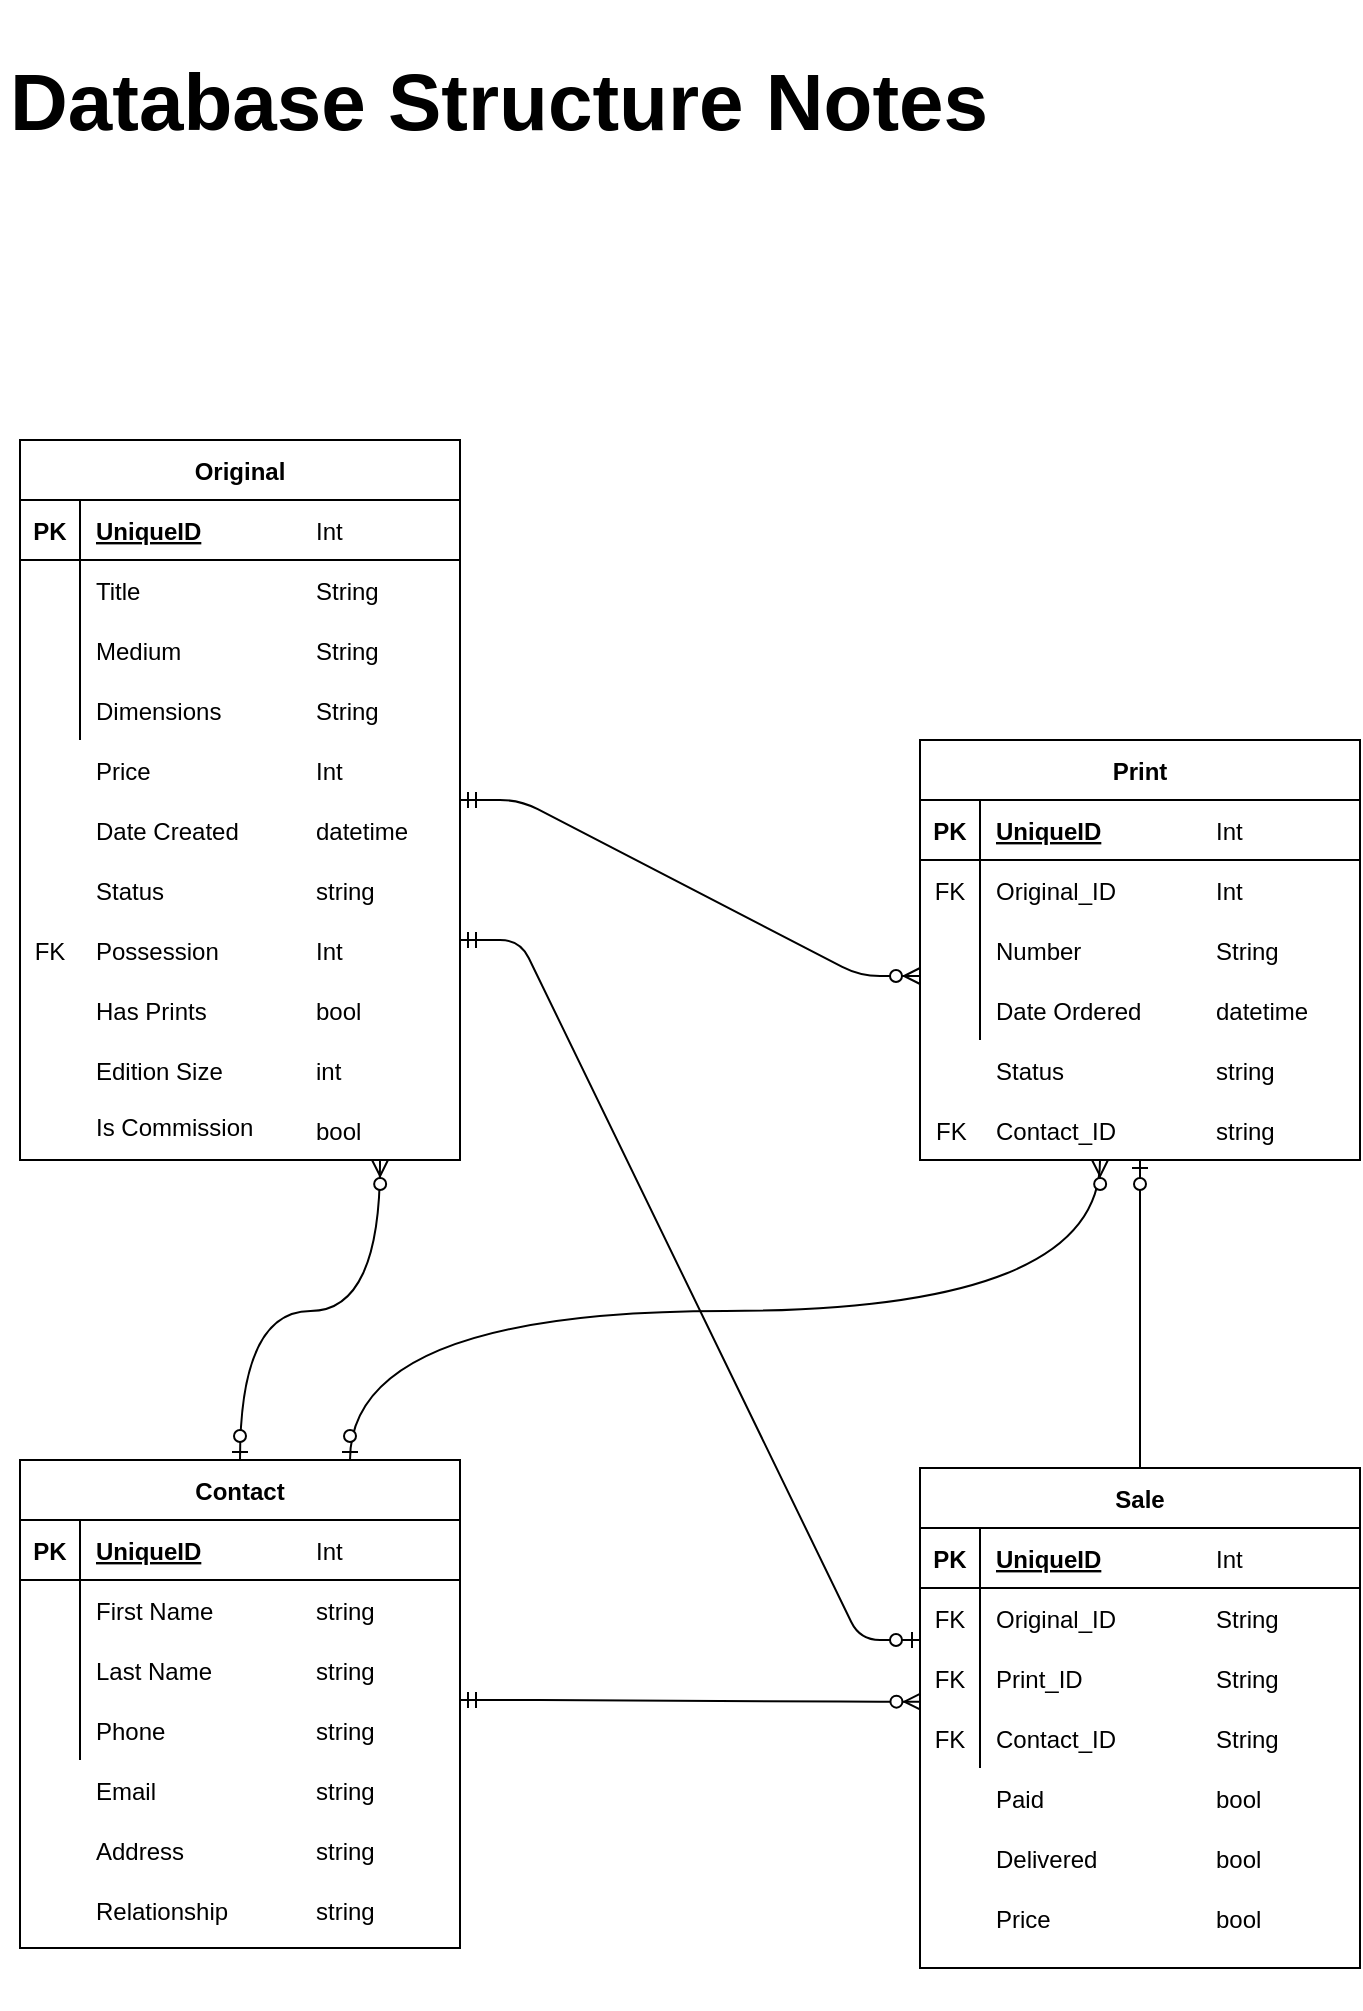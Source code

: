 <mxfile version="13.7.9" type="github">
  <diagram id="UJd_bTsEMRmkmFOwq1OL" name="Page-1">
    <mxGraphModel dx="2710" dy="1548" grid="1" gridSize="10" guides="1" tooltips="1" connect="1" arrows="1" fold="1" page="1" pageScale="1" pageWidth="850" pageHeight="1100" math="0" shadow="0">
      <root>
        <mxCell id="0" />
        <mxCell id="1" parent="0" />
        <mxCell id="14xGYmycXX8T6q_JKq77-135" value="" style="shape=partialRectangle;connectable=0;fillColor=none;top=0;left=0;bottom=0;right=0;editable=1;overflow=hidden;" vertex="1" parent="1">
          <mxGeometry x="653" y="921" width="30" height="30" as="geometry" />
        </mxCell>
        <mxCell id="14xGYmycXX8T6q_JKq77-248" value="" style="group" vertex="1" connectable="0" parent="1">
          <mxGeometry x="50" y="740" width="220" height="244" as="geometry" />
        </mxCell>
        <mxCell id="14xGYmycXX8T6q_JKq77-113" value="Contact" style="shape=table;startSize=30;container=1;collapsible=1;childLayout=tableLayout;fixedRows=1;rowLines=0;fontStyle=1;align=center;resizeLast=1;" vertex="1" parent="14xGYmycXX8T6q_JKq77-248">
          <mxGeometry width="220" height="244" as="geometry" />
        </mxCell>
        <mxCell id="14xGYmycXX8T6q_JKq77-114" value="" style="shape=partialRectangle;collapsible=0;dropTarget=0;pointerEvents=0;fillColor=none;top=0;left=0;bottom=1;right=0;points=[[0,0.5],[1,0.5]];portConstraint=eastwest;" vertex="1" parent="14xGYmycXX8T6q_JKq77-113">
          <mxGeometry y="30" width="220" height="30" as="geometry" />
        </mxCell>
        <mxCell id="14xGYmycXX8T6q_JKq77-115" value="PK" style="shape=partialRectangle;connectable=0;fillColor=none;top=0;left=0;bottom=0;right=0;fontStyle=1;overflow=hidden;" vertex="1" parent="14xGYmycXX8T6q_JKq77-114">
          <mxGeometry width="30" height="30" as="geometry" />
        </mxCell>
        <mxCell id="14xGYmycXX8T6q_JKq77-116" value="UniqueID" style="shape=partialRectangle;connectable=0;fillColor=none;top=0;left=0;bottom=0;right=0;align=left;spacingLeft=6;fontStyle=5;overflow=hidden;" vertex="1" parent="14xGYmycXX8T6q_JKq77-114">
          <mxGeometry x="30" width="190" height="30" as="geometry" />
        </mxCell>
        <mxCell id="14xGYmycXX8T6q_JKq77-117" value="" style="shape=partialRectangle;collapsible=0;dropTarget=0;pointerEvents=0;fillColor=none;top=0;left=0;bottom=0;right=0;points=[[0,0.5],[1,0.5]];portConstraint=eastwest;" vertex="1" parent="14xGYmycXX8T6q_JKq77-113">
          <mxGeometry y="60" width="220" height="30" as="geometry" />
        </mxCell>
        <mxCell id="14xGYmycXX8T6q_JKq77-118" value="" style="shape=partialRectangle;connectable=0;fillColor=none;top=0;left=0;bottom=0;right=0;editable=1;overflow=hidden;" vertex="1" parent="14xGYmycXX8T6q_JKq77-117">
          <mxGeometry width="30" height="30" as="geometry" />
        </mxCell>
        <mxCell id="14xGYmycXX8T6q_JKq77-119" value="" style="group" vertex="1" connectable="0" parent="14xGYmycXX8T6q_JKq77-117">
          <mxGeometry x="30" width="190" height="30" as="geometry" />
        </mxCell>
        <mxCell id="14xGYmycXX8T6q_JKq77-120" value="string" style="shape=partialRectangle;connectable=0;fillColor=none;top=0;left=0;bottom=0;right=0;align=left;spacingLeft=6;overflow=hidden;" vertex="1" parent="14xGYmycXX8T6q_JKq77-119">
          <mxGeometry x="110" width="80" height="30" as="geometry" />
        </mxCell>
        <mxCell id="14xGYmycXX8T6q_JKq77-121" value="First Name" style="shape=partialRectangle;connectable=0;fillColor=none;top=0;left=0;bottom=0;right=0;align=left;spacingLeft=6;overflow=hidden;" vertex="1" parent="14xGYmycXX8T6q_JKq77-119">
          <mxGeometry width="90" height="30" as="geometry" />
        </mxCell>
        <mxCell id="14xGYmycXX8T6q_JKq77-122" value="" style="shape=partialRectangle;collapsible=0;dropTarget=0;pointerEvents=0;fillColor=none;top=0;left=0;bottom=0;right=0;points=[[0,0.5],[1,0.5]];portConstraint=eastwest;" vertex="1" parent="14xGYmycXX8T6q_JKq77-113">
          <mxGeometry y="90" width="220" height="30" as="geometry" />
        </mxCell>
        <mxCell id="14xGYmycXX8T6q_JKq77-123" value="" style="shape=partialRectangle;connectable=0;fillColor=none;top=0;left=0;bottom=0;right=0;editable=1;overflow=hidden;" vertex="1" parent="14xGYmycXX8T6q_JKq77-122">
          <mxGeometry width="30" height="30" as="geometry" />
        </mxCell>
        <mxCell id="14xGYmycXX8T6q_JKq77-124" value="Last Name" style="shape=partialRectangle;connectable=0;fillColor=none;top=0;left=0;bottom=0;right=0;align=left;spacingLeft=6;overflow=hidden;" vertex="1" parent="14xGYmycXX8T6q_JKq77-122">
          <mxGeometry x="30" width="190" height="30" as="geometry" />
        </mxCell>
        <mxCell id="14xGYmycXX8T6q_JKq77-125" value="" style="shape=partialRectangle;collapsible=0;dropTarget=0;pointerEvents=0;fillColor=none;top=0;left=0;bottom=0;right=0;points=[[0,0.5],[1,0.5]];portConstraint=eastwest;" vertex="1" parent="14xGYmycXX8T6q_JKq77-113">
          <mxGeometry y="120" width="220" height="30" as="geometry" />
        </mxCell>
        <mxCell id="14xGYmycXX8T6q_JKq77-126" value="" style="shape=partialRectangle;connectable=0;fillColor=none;top=0;left=0;bottom=0;right=0;editable=1;overflow=hidden;" vertex="1" parent="14xGYmycXX8T6q_JKq77-125">
          <mxGeometry width="30" height="30" as="geometry" />
        </mxCell>
        <mxCell id="14xGYmycXX8T6q_JKq77-127" value="Phone" style="shape=partialRectangle;connectable=0;fillColor=none;top=0;left=0;bottom=0;right=0;align=left;spacingLeft=6;overflow=hidden;" vertex="1" parent="14xGYmycXX8T6q_JKq77-125">
          <mxGeometry x="30" width="190" height="30" as="geometry" />
        </mxCell>
        <mxCell id="14xGYmycXX8T6q_JKq77-128" value="Email" style="shape=partialRectangle;connectable=0;fillColor=none;top=0;left=0;bottom=0;right=0;align=left;spacingLeft=6;overflow=hidden;" vertex="1" parent="14xGYmycXX8T6q_JKq77-248">
          <mxGeometry x="30" y="150" width="150" height="30" as="geometry" />
        </mxCell>
        <mxCell id="14xGYmycXX8T6q_JKq77-129" value="Address" style="shape=partialRectangle;connectable=0;fillColor=none;top=0;left=0;bottom=0;right=0;align=left;spacingLeft=6;overflow=hidden;" vertex="1" parent="14xGYmycXX8T6q_JKq77-248">
          <mxGeometry x="30" y="180" width="150" height="30" as="geometry" />
        </mxCell>
        <mxCell id="14xGYmycXX8T6q_JKq77-130" value="Relationship" style="shape=partialRectangle;connectable=0;fillColor=none;top=0;left=0;bottom=0;right=0;align=left;spacingLeft=6;overflow=hidden;" vertex="1" parent="14xGYmycXX8T6q_JKq77-248">
          <mxGeometry x="30" y="210" width="150" height="30" as="geometry" />
        </mxCell>
        <mxCell id="14xGYmycXX8T6q_JKq77-137" value="Int" style="shape=partialRectangle;connectable=0;fillColor=none;top=0;left=0;bottom=0;right=0;align=left;spacingLeft=6;overflow=hidden;" vertex="1" parent="14xGYmycXX8T6q_JKq77-248">
          <mxGeometry x="140" y="30" width="80" height="30" as="geometry" />
        </mxCell>
        <mxCell id="14xGYmycXX8T6q_JKq77-138" value="string" style="shape=partialRectangle;connectable=0;fillColor=none;top=0;left=0;bottom=0;right=0;align=left;spacingLeft=6;overflow=hidden;" vertex="1" parent="14xGYmycXX8T6q_JKq77-248">
          <mxGeometry x="140" y="90" width="80" height="30" as="geometry" />
        </mxCell>
        <mxCell id="14xGYmycXX8T6q_JKq77-139" value="string" style="shape=partialRectangle;connectable=0;fillColor=none;top=0;left=0;bottom=0;right=0;align=left;spacingLeft=6;overflow=hidden;" vertex="1" parent="14xGYmycXX8T6q_JKq77-248">
          <mxGeometry x="140" y="120" width="80" height="30" as="geometry" />
        </mxCell>
        <mxCell id="14xGYmycXX8T6q_JKq77-140" value="string" style="shape=partialRectangle;connectable=0;fillColor=none;top=0;left=0;bottom=0;right=0;align=left;spacingLeft=6;overflow=hidden;" vertex="1" parent="14xGYmycXX8T6q_JKq77-248">
          <mxGeometry x="140" y="150" width="80" height="30" as="geometry" />
        </mxCell>
        <mxCell id="14xGYmycXX8T6q_JKq77-141" value="string" style="shape=partialRectangle;connectable=0;fillColor=none;top=0;left=0;bottom=0;right=0;align=left;spacingLeft=6;overflow=hidden;" vertex="1" parent="14xGYmycXX8T6q_JKq77-248">
          <mxGeometry x="140" y="180" width="80" height="30" as="geometry" />
        </mxCell>
        <mxCell id="14xGYmycXX8T6q_JKq77-142" value="string" style="shape=partialRectangle;connectable=0;fillColor=none;top=0;left=0;bottom=0;right=0;align=left;spacingLeft=6;overflow=hidden;" vertex="1" parent="14xGYmycXX8T6q_JKq77-248">
          <mxGeometry x="140" y="210" width="80" height="30" as="geometry" />
        </mxCell>
        <mxCell id="14xGYmycXX8T6q_JKq77-250" value="" style="group" vertex="1" connectable="0" parent="1">
          <mxGeometry x="500" y="744" width="220" height="270" as="geometry" />
        </mxCell>
        <mxCell id="14xGYmycXX8T6q_JKq77-189" value="Sale" style="shape=table;startSize=30;container=1;collapsible=1;childLayout=tableLayout;fixedRows=1;rowLines=0;fontStyle=1;align=center;resizeLast=1;" vertex="1" parent="14xGYmycXX8T6q_JKq77-250">
          <mxGeometry width="220" height="250" as="geometry" />
        </mxCell>
        <mxCell id="14xGYmycXX8T6q_JKq77-190" value="" style="shape=partialRectangle;collapsible=0;dropTarget=0;pointerEvents=0;fillColor=none;top=0;left=0;bottom=1;right=0;points=[[0,0.5],[1,0.5]];portConstraint=eastwest;" vertex="1" parent="14xGYmycXX8T6q_JKq77-189">
          <mxGeometry y="30" width="220" height="30" as="geometry" />
        </mxCell>
        <mxCell id="14xGYmycXX8T6q_JKq77-191" value="PK" style="shape=partialRectangle;connectable=0;fillColor=none;top=0;left=0;bottom=0;right=0;fontStyle=1;overflow=hidden;" vertex="1" parent="14xGYmycXX8T6q_JKq77-190">
          <mxGeometry width="30" height="30" as="geometry" />
        </mxCell>
        <mxCell id="14xGYmycXX8T6q_JKq77-192" value="UniqueID" style="shape=partialRectangle;connectable=0;fillColor=none;top=0;left=0;bottom=0;right=0;align=left;spacingLeft=6;fontStyle=5;overflow=hidden;" vertex="1" parent="14xGYmycXX8T6q_JKq77-190">
          <mxGeometry x="30" width="190" height="30" as="geometry" />
        </mxCell>
        <mxCell id="14xGYmycXX8T6q_JKq77-193" value="" style="shape=partialRectangle;collapsible=0;dropTarget=0;pointerEvents=0;fillColor=none;top=0;left=0;bottom=0;right=0;points=[[0,0.5],[1,0.5]];portConstraint=eastwest;" vertex="1" parent="14xGYmycXX8T6q_JKq77-189">
          <mxGeometry y="60" width="220" height="30" as="geometry" />
        </mxCell>
        <mxCell id="14xGYmycXX8T6q_JKq77-194" value="FK" style="shape=partialRectangle;connectable=0;fillColor=none;top=0;left=0;bottom=0;right=0;editable=1;overflow=hidden;" vertex="1" parent="14xGYmycXX8T6q_JKq77-193">
          <mxGeometry width="30" height="30" as="geometry" />
        </mxCell>
        <mxCell id="14xGYmycXX8T6q_JKq77-195" value="" style="group" vertex="1" connectable="0" parent="14xGYmycXX8T6q_JKq77-193">
          <mxGeometry x="30" width="190" height="30" as="geometry" />
        </mxCell>
        <mxCell id="14xGYmycXX8T6q_JKq77-196" value="String" style="shape=partialRectangle;connectable=0;fillColor=none;top=0;left=0;bottom=0;right=0;align=left;spacingLeft=6;overflow=hidden;" vertex="1" parent="14xGYmycXX8T6q_JKq77-195">
          <mxGeometry x="110" width="80" height="30" as="geometry" />
        </mxCell>
        <mxCell id="14xGYmycXX8T6q_JKq77-197" value="Original_ID" style="shape=partialRectangle;connectable=0;fillColor=none;top=0;left=0;bottom=0;right=0;align=left;spacingLeft=6;overflow=hidden;" vertex="1" parent="14xGYmycXX8T6q_JKq77-195">
          <mxGeometry width="90" height="30" as="geometry" />
        </mxCell>
        <mxCell id="14xGYmycXX8T6q_JKq77-198" value="" style="shape=partialRectangle;collapsible=0;dropTarget=0;pointerEvents=0;fillColor=none;top=0;left=0;bottom=0;right=0;points=[[0,0.5],[1,0.5]];portConstraint=eastwest;" vertex="1" parent="14xGYmycXX8T6q_JKq77-189">
          <mxGeometry y="90" width="220" height="30" as="geometry" />
        </mxCell>
        <mxCell id="14xGYmycXX8T6q_JKq77-199" value="FK" style="shape=partialRectangle;connectable=0;fillColor=none;top=0;left=0;bottom=0;right=0;editable=1;overflow=hidden;" vertex="1" parent="14xGYmycXX8T6q_JKq77-198">
          <mxGeometry width="30" height="30" as="geometry" />
        </mxCell>
        <mxCell id="14xGYmycXX8T6q_JKq77-200" value="Print_ID" style="shape=partialRectangle;connectable=0;fillColor=none;top=0;left=0;bottom=0;right=0;align=left;spacingLeft=6;overflow=hidden;" vertex="1" parent="14xGYmycXX8T6q_JKq77-198">
          <mxGeometry x="30" width="190" height="30" as="geometry" />
        </mxCell>
        <mxCell id="14xGYmycXX8T6q_JKq77-201" value="" style="shape=partialRectangle;collapsible=0;dropTarget=0;pointerEvents=0;fillColor=none;top=0;left=0;bottom=0;right=0;points=[[0,0.5],[1,0.5]];portConstraint=eastwest;" vertex="1" parent="14xGYmycXX8T6q_JKq77-189">
          <mxGeometry y="120" width="220" height="30" as="geometry" />
        </mxCell>
        <mxCell id="14xGYmycXX8T6q_JKq77-202" value="FK" style="shape=partialRectangle;connectable=0;fillColor=none;top=0;left=0;bottom=0;right=0;editable=1;overflow=hidden;" vertex="1" parent="14xGYmycXX8T6q_JKq77-201">
          <mxGeometry width="30" height="30" as="geometry" />
        </mxCell>
        <mxCell id="14xGYmycXX8T6q_JKq77-203" value="Contact_ID" style="shape=partialRectangle;connectable=0;fillColor=none;top=0;left=0;bottom=0;right=0;align=left;spacingLeft=6;overflow=hidden;" vertex="1" parent="14xGYmycXX8T6q_JKq77-201">
          <mxGeometry x="30" width="190" height="30" as="geometry" />
        </mxCell>
        <mxCell id="14xGYmycXX8T6q_JKq77-204" value="Paid" style="shape=partialRectangle;connectable=0;fillColor=none;top=0;left=0;bottom=0;right=0;align=left;spacingLeft=6;overflow=hidden;" vertex="1" parent="14xGYmycXX8T6q_JKq77-250">
          <mxGeometry x="30" y="150" width="150" height="30" as="geometry" />
        </mxCell>
        <mxCell id="14xGYmycXX8T6q_JKq77-205" value="Delivered" style="shape=partialRectangle;connectable=0;fillColor=none;top=0;left=0;bottom=0;right=0;align=left;spacingLeft=6;overflow=hidden;" vertex="1" parent="14xGYmycXX8T6q_JKq77-250">
          <mxGeometry x="30" y="180" width="150" height="30" as="geometry" />
        </mxCell>
        <mxCell id="14xGYmycXX8T6q_JKq77-206" value="Price" style="shape=partialRectangle;connectable=0;fillColor=none;top=0;left=0;bottom=0;right=0;align=left;spacingLeft=6;overflow=hidden;" vertex="1" parent="14xGYmycXX8T6q_JKq77-250">
          <mxGeometry x="30" y="210" width="150" height="30" as="geometry" />
        </mxCell>
        <mxCell id="14xGYmycXX8T6q_JKq77-207" value="" style="shape=partialRectangle;connectable=0;fillColor=none;top=0;left=0;bottom=0;right=0;align=left;spacingLeft=6;overflow=hidden;" vertex="1" parent="14xGYmycXX8T6q_JKq77-250">
          <mxGeometry x="30" y="240" width="150" height="30" as="geometry" />
        </mxCell>
        <mxCell id="14xGYmycXX8T6q_JKq77-211" value="" style="shape=partialRectangle;connectable=0;fillColor=none;top=0;left=0;bottom=0;right=0;editable=1;overflow=hidden;" vertex="1" parent="14xGYmycXX8T6q_JKq77-250">
          <mxGeometry y="240" width="30" height="30" as="geometry" />
        </mxCell>
        <mxCell id="14xGYmycXX8T6q_JKq77-213" value="Int" style="shape=partialRectangle;connectable=0;fillColor=none;top=0;left=0;bottom=0;right=0;align=left;spacingLeft=6;overflow=hidden;" vertex="1" parent="14xGYmycXX8T6q_JKq77-250">
          <mxGeometry x="140" y="30" width="80" height="30" as="geometry" />
        </mxCell>
        <mxCell id="14xGYmycXX8T6q_JKq77-214" value="String" style="shape=partialRectangle;connectable=0;fillColor=none;top=0;left=0;bottom=0;right=0;align=left;spacingLeft=6;overflow=hidden;" vertex="1" parent="14xGYmycXX8T6q_JKq77-250">
          <mxGeometry x="140" y="90" width="80" height="30" as="geometry" />
        </mxCell>
        <mxCell id="14xGYmycXX8T6q_JKq77-215" value="String" style="shape=partialRectangle;connectable=0;fillColor=none;top=0;left=0;bottom=0;right=0;align=left;spacingLeft=6;overflow=hidden;" vertex="1" parent="14xGYmycXX8T6q_JKq77-250">
          <mxGeometry x="140" y="120" width="80" height="30" as="geometry" />
        </mxCell>
        <mxCell id="14xGYmycXX8T6q_JKq77-216" value="bool" style="shape=partialRectangle;connectable=0;fillColor=none;top=0;left=0;bottom=0;right=0;align=left;spacingLeft=6;overflow=hidden;" vertex="1" parent="14xGYmycXX8T6q_JKq77-250">
          <mxGeometry x="140" y="150" width="80" height="30" as="geometry" />
        </mxCell>
        <mxCell id="14xGYmycXX8T6q_JKq77-217" value="bool" style="shape=partialRectangle;connectable=0;fillColor=none;top=0;left=0;bottom=0;right=0;align=left;spacingLeft=6;overflow=hidden;" vertex="1" parent="14xGYmycXX8T6q_JKq77-250">
          <mxGeometry x="140" y="180" width="80" height="30" as="geometry" />
        </mxCell>
        <mxCell id="14xGYmycXX8T6q_JKq77-218" value="bool" style="shape=partialRectangle;connectable=0;fillColor=none;top=0;left=0;bottom=0;right=0;align=left;spacingLeft=6;overflow=hidden;" vertex="1" parent="14xGYmycXX8T6q_JKq77-250">
          <mxGeometry x="140" y="210" width="80" height="30" as="geometry" />
        </mxCell>
        <mxCell id="14xGYmycXX8T6q_JKq77-219" value="" style="shape=partialRectangle;connectable=0;fillColor=none;top=0;left=0;bottom=0;right=0;align=left;spacingLeft=6;overflow=hidden;" vertex="1" parent="14xGYmycXX8T6q_JKq77-250">
          <mxGeometry x="140" y="240" width="80" height="30" as="geometry" />
        </mxCell>
        <mxCell id="14xGYmycXX8T6q_JKq77-251" value="" style="group" vertex="1" connectable="0" parent="1">
          <mxGeometry x="50" y="230" width="220" height="360" as="geometry" />
        </mxCell>
        <mxCell id="14xGYmycXX8T6q_JKq77-12" value="Original" style="shape=table;startSize=30;container=1;collapsible=1;childLayout=tableLayout;fixedRows=1;rowLines=0;fontStyle=1;align=center;resizeLast=1;" vertex="1" parent="14xGYmycXX8T6q_JKq77-251">
          <mxGeometry width="220" height="360" as="geometry" />
        </mxCell>
        <mxCell id="14xGYmycXX8T6q_JKq77-13" value="" style="shape=partialRectangle;collapsible=0;dropTarget=0;pointerEvents=0;fillColor=none;top=0;left=0;bottom=1;right=0;points=[[0,0.5],[1,0.5]];portConstraint=eastwest;" vertex="1" parent="14xGYmycXX8T6q_JKq77-12">
          <mxGeometry y="30" width="220" height="30" as="geometry" />
        </mxCell>
        <mxCell id="14xGYmycXX8T6q_JKq77-14" value="PK" style="shape=partialRectangle;connectable=0;fillColor=none;top=0;left=0;bottom=0;right=0;fontStyle=1;overflow=hidden;" vertex="1" parent="14xGYmycXX8T6q_JKq77-13">
          <mxGeometry width="30" height="30" as="geometry" />
        </mxCell>
        <mxCell id="14xGYmycXX8T6q_JKq77-15" value="UniqueID" style="shape=partialRectangle;connectable=0;fillColor=none;top=0;left=0;bottom=0;right=0;align=left;spacingLeft=6;fontStyle=5;overflow=hidden;" vertex="1" parent="14xGYmycXX8T6q_JKq77-13">
          <mxGeometry x="30" width="190" height="30" as="geometry" />
        </mxCell>
        <mxCell id="14xGYmycXX8T6q_JKq77-16" value="" style="shape=partialRectangle;collapsible=0;dropTarget=0;pointerEvents=0;fillColor=none;top=0;left=0;bottom=0;right=0;points=[[0,0.5],[1,0.5]];portConstraint=eastwest;" vertex="1" parent="14xGYmycXX8T6q_JKq77-12">
          <mxGeometry y="60" width="220" height="30" as="geometry" />
        </mxCell>
        <mxCell id="14xGYmycXX8T6q_JKq77-17" value="" style="shape=partialRectangle;connectable=0;fillColor=none;top=0;left=0;bottom=0;right=0;editable=1;overflow=hidden;" vertex="1" parent="14xGYmycXX8T6q_JKq77-16">
          <mxGeometry width="30" height="30" as="geometry" />
        </mxCell>
        <mxCell id="14xGYmycXX8T6q_JKq77-32" value="" style="group" vertex="1" connectable="0" parent="14xGYmycXX8T6q_JKq77-16">
          <mxGeometry x="30" width="190" height="30" as="geometry" />
        </mxCell>
        <mxCell id="14xGYmycXX8T6q_JKq77-44" value="String" style="shape=partialRectangle;connectable=0;fillColor=none;top=0;left=0;bottom=0;right=0;align=left;spacingLeft=6;overflow=hidden;" vertex="1" parent="14xGYmycXX8T6q_JKq77-32">
          <mxGeometry x="110" width="80" height="30" as="geometry" />
        </mxCell>
        <mxCell id="14xGYmycXX8T6q_JKq77-18" value="Title" style="shape=partialRectangle;connectable=0;fillColor=none;top=0;left=0;bottom=0;right=0;align=left;spacingLeft=6;overflow=hidden;" vertex="1" parent="14xGYmycXX8T6q_JKq77-32">
          <mxGeometry width="90" height="30" as="geometry" />
        </mxCell>
        <mxCell id="14xGYmycXX8T6q_JKq77-19" value="" style="shape=partialRectangle;collapsible=0;dropTarget=0;pointerEvents=0;fillColor=none;top=0;left=0;bottom=0;right=0;points=[[0,0.5],[1,0.5]];portConstraint=eastwest;" vertex="1" parent="14xGYmycXX8T6q_JKq77-12">
          <mxGeometry y="90" width="220" height="30" as="geometry" />
        </mxCell>
        <mxCell id="14xGYmycXX8T6q_JKq77-20" value="" style="shape=partialRectangle;connectable=0;fillColor=none;top=0;left=0;bottom=0;right=0;editable=1;overflow=hidden;" vertex="1" parent="14xGYmycXX8T6q_JKq77-19">
          <mxGeometry width="30" height="30" as="geometry" />
        </mxCell>
        <mxCell id="14xGYmycXX8T6q_JKq77-21" value="Medium" style="shape=partialRectangle;connectable=0;fillColor=none;top=0;left=0;bottom=0;right=0;align=left;spacingLeft=6;overflow=hidden;" vertex="1" parent="14xGYmycXX8T6q_JKq77-19">
          <mxGeometry x="30" width="190" height="30" as="geometry" />
        </mxCell>
        <mxCell id="14xGYmycXX8T6q_JKq77-22" value="" style="shape=partialRectangle;collapsible=0;dropTarget=0;pointerEvents=0;fillColor=none;top=0;left=0;bottom=0;right=0;points=[[0,0.5],[1,0.5]];portConstraint=eastwest;" vertex="1" parent="14xGYmycXX8T6q_JKq77-12">
          <mxGeometry y="120" width="220" height="30" as="geometry" />
        </mxCell>
        <mxCell id="14xGYmycXX8T6q_JKq77-23" value="" style="shape=partialRectangle;connectable=0;fillColor=none;top=0;left=0;bottom=0;right=0;editable=1;overflow=hidden;" vertex="1" parent="14xGYmycXX8T6q_JKq77-22">
          <mxGeometry width="30" height="30" as="geometry" />
        </mxCell>
        <mxCell id="14xGYmycXX8T6q_JKq77-24" value="Dimensions" style="shape=partialRectangle;connectable=0;fillColor=none;top=0;left=0;bottom=0;right=0;align=left;spacingLeft=6;overflow=hidden;" vertex="1" parent="14xGYmycXX8T6q_JKq77-22">
          <mxGeometry x="30" width="190" height="30" as="geometry" />
        </mxCell>
        <mxCell id="14xGYmycXX8T6q_JKq77-25" value="Price" style="shape=partialRectangle;connectable=0;fillColor=none;top=0;left=0;bottom=0;right=0;align=left;spacingLeft=6;overflow=hidden;" vertex="1" parent="14xGYmycXX8T6q_JKq77-251">
          <mxGeometry x="30" y="150" width="150" height="30" as="geometry" />
        </mxCell>
        <mxCell id="14xGYmycXX8T6q_JKq77-26" value="Date Created" style="shape=partialRectangle;connectable=0;fillColor=none;top=0;left=0;bottom=0;right=0;align=left;spacingLeft=6;overflow=hidden;" vertex="1" parent="14xGYmycXX8T6q_JKq77-251">
          <mxGeometry x="30" y="180" width="150" height="30" as="geometry" />
        </mxCell>
        <mxCell id="14xGYmycXX8T6q_JKq77-27" value="Status" style="shape=partialRectangle;connectable=0;fillColor=none;top=0;left=0;bottom=0;right=0;align=left;spacingLeft=6;overflow=hidden;" vertex="1" parent="14xGYmycXX8T6q_JKq77-251">
          <mxGeometry x="30" y="210" width="150" height="30" as="geometry" />
        </mxCell>
        <mxCell id="14xGYmycXX8T6q_JKq77-28" value="Possession" style="shape=partialRectangle;connectable=0;fillColor=none;top=0;left=0;bottom=0;right=0;align=left;spacingLeft=6;overflow=hidden;" vertex="1" parent="14xGYmycXX8T6q_JKq77-251">
          <mxGeometry x="30" y="240" width="150" height="30" as="geometry" />
        </mxCell>
        <mxCell id="14xGYmycXX8T6q_JKq77-29" value="Has Prints" style="shape=partialRectangle;connectable=0;fillColor=none;top=0;left=0;bottom=0;right=0;align=left;spacingLeft=6;overflow=hidden;" vertex="1" parent="14xGYmycXX8T6q_JKq77-251">
          <mxGeometry x="30" y="270" width="150" height="30" as="geometry" />
        </mxCell>
        <mxCell id="14xGYmycXX8T6q_JKq77-30" value="Edition Size" style="shape=partialRectangle;connectable=0;fillColor=none;top=0;left=0;bottom=0;right=0;align=left;spacingLeft=6;overflow=hidden;" vertex="1" parent="14xGYmycXX8T6q_JKq77-251">
          <mxGeometry x="30" y="300" width="150" height="30" as="geometry" />
        </mxCell>
        <mxCell id="14xGYmycXX8T6q_JKq77-31" value="Is Commission&#xa;" style="shape=partialRectangle;connectable=0;fillColor=none;top=0;left=0;bottom=0;right=0;align=left;spacingLeft=6;overflow=hidden;verticalAlign=top;" vertex="1" parent="14xGYmycXX8T6q_JKq77-251">
          <mxGeometry x="30" y="330" width="150" height="30" as="geometry" />
        </mxCell>
        <mxCell id="14xGYmycXX8T6q_JKq77-33" value="FK" style="shape=partialRectangle;connectable=0;fillColor=none;top=0;left=0;bottom=0;right=0;editable=1;overflow=hidden;" vertex="1" parent="14xGYmycXX8T6q_JKq77-251">
          <mxGeometry y="240" width="30" height="30" as="geometry" />
        </mxCell>
        <mxCell id="14xGYmycXX8T6q_JKq77-42" value="bool" style="shape=partialRectangle;connectable=0;fillColor=none;top=0;left=0;bottom=0;right=0;align=left;spacingLeft=6;overflow=hidden;" vertex="1" parent="14xGYmycXX8T6q_JKq77-251">
          <mxGeometry x="140" y="330" width="80" height="30" as="geometry" />
        </mxCell>
        <mxCell id="14xGYmycXX8T6q_JKq77-43" value="Int" style="shape=partialRectangle;connectable=0;fillColor=none;top=0;left=0;bottom=0;right=0;align=left;spacingLeft=6;overflow=hidden;" vertex="1" parent="14xGYmycXX8T6q_JKq77-251">
          <mxGeometry x="140" y="30" width="80" height="30" as="geometry" />
        </mxCell>
        <mxCell id="14xGYmycXX8T6q_JKq77-51" value="String" style="shape=partialRectangle;connectable=0;fillColor=none;top=0;left=0;bottom=0;right=0;align=left;spacingLeft=6;overflow=hidden;" vertex="1" parent="14xGYmycXX8T6q_JKq77-251">
          <mxGeometry x="140" y="90" width="80" height="30" as="geometry" />
        </mxCell>
        <mxCell id="14xGYmycXX8T6q_JKq77-52" value="String" style="shape=partialRectangle;connectable=0;fillColor=none;top=0;left=0;bottom=0;right=0;align=left;spacingLeft=6;overflow=hidden;" vertex="1" parent="14xGYmycXX8T6q_JKq77-251">
          <mxGeometry x="140" y="120" width="80" height="30" as="geometry" />
        </mxCell>
        <mxCell id="14xGYmycXX8T6q_JKq77-53" value="Int" style="shape=partialRectangle;connectable=0;fillColor=none;top=0;left=0;bottom=0;right=0;align=left;spacingLeft=6;overflow=hidden;" vertex="1" parent="14xGYmycXX8T6q_JKq77-251">
          <mxGeometry x="140" y="150" width="80" height="30" as="geometry" />
        </mxCell>
        <mxCell id="14xGYmycXX8T6q_JKq77-54" value="datetime" style="shape=partialRectangle;connectable=0;fillColor=none;top=0;left=0;bottom=0;right=0;align=left;spacingLeft=6;overflow=hidden;" vertex="1" parent="14xGYmycXX8T6q_JKq77-251">
          <mxGeometry x="140" y="180" width="80" height="30" as="geometry" />
        </mxCell>
        <mxCell id="14xGYmycXX8T6q_JKq77-55" value="string" style="shape=partialRectangle;connectable=0;fillColor=none;top=0;left=0;bottom=0;right=0;align=left;spacingLeft=6;overflow=hidden;" vertex="1" parent="14xGYmycXX8T6q_JKq77-251">
          <mxGeometry x="140" y="210" width="80" height="30" as="geometry" />
        </mxCell>
        <mxCell id="14xGYmycXX8T6q_JKq77-56" value="Int" style="shape=partialRectangle;connectable=0;fillColor=none;top=0;left=0;bottom=0;right=0;align=left;spacingLeft=6;overflow=hidden;" vertex="1" parent="14xGYmycXX8T6q_JKq77-251">
          <mxGeometry x="140" y="240" width="80" height="30" as="geometry" />
        </mxCell>
        <mxCell id="14xGYmycXX8T6q_JKq77-57" value="bool" style="shape=partialRectangle;connectable=0;fillColor=none;top=0;left=0;bottom=0;right=0;align=left;spacingLeft=6;overflow=hidden;" vertex="1" parent="14xGYmycXX8T6q_JKq77-251">
          <mxGeometry x="140" y="270" width="80" height="30" as="geometry" />
        </mxCell>
        <mxCell id="14xGYmycXX8T6q_JKq77-58" value="int" style="shape=partialRectangle;connectable=0;fillColor=none;top=0;left=0;bottom=0;right=0;align=left;spacingLeft=6;overflow=hidden;" vertex="1" parent="14xGYmycXX8T6q_JKq77-251">
          <mxGeometry x="140" y="300" width="80" height="30" as="geometry" />
        </mxCell>
        <mxCell id="14xGYmycXX8T6q_JKq77-253" value="" style="group" vertex="1" connectable="0" parent="1">
          <mxGeometry x="500" y="380" width="220" height="240" as="geometry" />
        </mxCell>
        <mxCell id="14xGYmycXX8T6q_JKq77-111" value="" style="group" vertex="1" connectable="0" parent="14xGYmycXX8T6q_JKq77-253">
          <mxGeometry width="220" height="240" as="geometry" />
        </mxCell>
        <mxCell id="14xGYmycXX8T6q_JKq77-93" value="" style="shape=partialRectangle;connectable=0;fillColor=none;top=0;left=0;bottom=0;right=0;align=left;spacingLeft=6;overflow=hidden;" vertex="1" parent="14xGYmycXX8T6q_JKq77-111">
          <mxGeometry x="30" y="210" width="150" height="30" as="geometry" />
        </mxCell>
        <mxCell id="14xGYmycXX8T6q_JKq77-249" value="" style="group" vertex="1" connectable="0" parent="14xGYmycXX8T6q_JKq77-111">
          <mxGeometry width="220" height="210" as="geometry" />
        </mxCell>
        <mxCell id="14xGYmycXX8T6q_JKq77-76" value="Print" style="shape=table;startSize=30;container=1;collapsible=1;childLayout=tableLayout;fixedRows=1;rowLines=0;fontStyle=1;align=center;resizeLast=1;" vertex="1" parent="14xGYmycXX8T6q_JKq77-249">
          <mxGeometry width="220" height="210" as="geometry" />
        </mxCell>
        <mxCell id="14xGYmycXX8T6q_JKq77-77" value="" style="shape=partialRectangle;collapsible=0;dropTarget=0;pointerEvents=0;fillColor=none;top=0;left=0;bottom=1;right=0;points=[[0,0.5],[1,0.5]];portConstraint=eastwest;" vertex="1" parent="14xGYmycXX8T6q_JKq77-76">
          <mxGeometry y="30" width="220" height="30" as="geometry" />
        </mxCell>
        <mxCell id="14xGYmycXX8T6q_JKq77-78" value="PK" style="shape=partialRectangle;connectable=0;fillColor=none;top=0;left=0;bottom=0;right=0;fontStyle=1;overflow=hidden;" vertex="1" parent="14xGYmycXX8T6q_JKq77-77">
          <mxGeometry width="30" height="30" as="geometry" />
        </mxCell>
        <mxCell id="14xGYmycXX8T6q_JKq77-79" value="UniqueID" style="shape=partialRectangle;connectable=0;fillColor=none;top=0;left=0;bottom=0;right=0;align=left;spacingLeft=6;fontStyle=5;overflow=hidden;" vertex="1" parent="14xGYmycXX8T6q_JKq77-77">
          <mxGeometry x="30" width="190" height="30" as="geometry" />
        </mxCell>
        <mxCell id="14xGYmycXX8T6q_JKq77-80" value="" style="shape=partialRectangle;collapsible=0;dropTarget=0;pointerEvents=0;fillColor=none;top=0;left=0;bottom=0;right=0;points=[[0,0.5],[1,0.5]];portConstraint=eastwest;" vertex="1" parent="14xGYmycXX8T6q_JKq77-76">
          <mxGeometry y="60" width="220" height="30" as="geometry" />
        </mxCell>
        <mxCell id="14xGYmycXX8T6q_JKq77-81" value="FK" style="shape=partialRectangle;connectable=0;fillColor=none;top=0;left=0;bottom=0;right=0;editable=1;overflow=hidden;" vertex="1" parent="14xGYmycXX8T6q_JKq77-80">
          <mxGeometry width="30" height="30" as="geometry" />
        </mxCell>
        <mxCell id="14xGYmycXX8T6q_JKq77-82" value="" style="group" vertex="1" connectable="0" parent="14xGYmycXX8T6q_JKq77-80">
          <mxGeometry x="30" width="190" height="30" as="geometry" />
        </mxCell>
        <mxCell id="14xGYmycXX8T6q_JKq77-83" value="Int" style="shape=partialRectangle;connectable=0;fillColor=none;top=0;left=0;bottom=0;right=0;align=left;spacingLeft=6;overflow=hidden;" vertex="1" parent="14xGYmycXX8T6q_JKq77-82">
          <mxGeometry x="110" width="80" height="30" as="geometry" />
        </mxCell>
        <mxCell id="14xGYmycXX8T6q_JKq77-84" value="Original_ID" style="shape=partialRectangle;connectable=0;fillColor=none;top=0;left=0;bottom=0;right=0;align=left;spacingLeft=6;overflow=hidden;" vertex="1" parent="14xGYmycXX8T6q_JKq77-82">
          <mxGeometry width="90" height="30" as="geometry" />
        </mxCell>
        <mxCell id="14xGYmycXX8T6q_JKq77-85" value="" style="shape=partialRectangle;collapsible=0;dropTarget=0;pointerEvents=0;fillColor=none;top=0;left=0;bottom=0;right=0;points=[[0,0.5],[1,0.5]];portConstraint=eastwest;" vertex="1" parent="14xGYmycXX8T6q_JKq77-76">
          <mxGeometry y="90" width="220" height="30" as="geometry" />
        </mxCell>
        <mxCell id="14xGYmycXX8T6q_JKq77-86" value="" style="shape=partialRectangle;connectable=0;fillColor=none;top=0;left=0;bottom=0;right=0;editable=1;overflow=hidden;" vertex="1" parent="14xGYmycXX8T6q_JKq77-85">
          <mxGeometry width="30" height="30" as="geometry" />
        </mxCell>
        <mxCell id="14xGYmycXX8T6q_JKq77-87" value="Number" style="shape=partialRectangle;connectable=0;fillColor=none;top=0;left=0;bottom=0;right=0;align=left;spacingLeft=6;overflow=hidden;" vertex="1" parent="14xGYmycXX8T6q_JKq77-85">
          <mxGeometry x="30" width="190" height="30" as="geometry" />
        </mxCell>
        <mxCell id="14xGYmycXX8T6q_JKq77-88" value="" style="shape=partialRectangle;collapsible=0;dropTarget=0;pointerEvents=0;fillColor=none;top=0;left=0;bottom=0;right=0;points=[[0,0.5],[1,0.5]];portConstraint=eastwest;" vertex="1" parent="14xGYmycXX8T6q_JKq77-76">
          <mxGeometry y="120" width="220" height="30" as="geometry" />
        </mxCell>
        <mxCell id="14xGYmycXX8T6q_JKq77-89" value="" style="shape=partialRectangle;connectable=0;fillColor=none;top=0;left=0;bottom=0;right=0;editable=1;overflow=hidden;" vertex="1" parent="14xGYmycXX8T6q_JKq77-88">
          <mxGeometry width="30" height="30" as="geometry" />
        </mxCell>
        <mxCell id="14xGYmycXX8T6q_JKq77-90" value="Date Ordered" style="shape=partialRectangle;connectable=0;fillColor=none;top=0;left=0;bottom=0;right=0;align=left;spacingLeft=6;overflow=hidden;" vertex="1" parent="14xGYmycXX8T6q_JKq77-88">
          <mxGeometry x="30" width="190" height="30" as="geometry" />
        </mxCell>
        <mxCell id="14xGYmycXX8T6q_JKq77-91" value="Status" style="shape=partialRectangle;connectable=0;fillColor=none;top=0;left=0;bottom=0;right=0;align=left;spacingLeft=6;overflow=hidden;" vertex="1" parent="14xGYmycXX8T6q_JKq77-249">
          <mxGeometry x="30" y="150" width="150" height="30" as="geometry" />
        </mxCell>
        <mxCell id="14xGYmycXX8T6q_JKq77-92" value="Contact_ID" style="shape=partialRectangle;connectable=0;fillColor=none;top=0;left=0;bottom=0;right=0;align=left;spacingLeft=6;overflow=hidden;" vertex="1" parent="14xGYmycXX8T6q_JKq77-249">
          <mxGeometry x="30" y="180" width="150" height="30" as="geometry" />
        </mxCell>
        <mxCell id="14xGYmycXX8T6q_JKq77-100" value="Int" style="shape=partialRectangle;connectable=0;fillColor=none;top=0;left=0;bottom=0;right=0;align=left;spacingLeft=6;overflow=hidden;" vertex="1" parent="14xGYmycXX8T6q_JKq77-249">
          <mxGeometry x="140" y="30" width="80" height="30" as="geometry" />
        </mxCell>
        <mxCell id="14xGYmycXX8T6q_JKq77-101" value="String" style="shape=partialRectangle;connectable=0;fillColor=none;top=0;left=0;bottom=0;right=0;align=left;spacingLeft=6;overflow=hidden;" vertex="1" parent="14xGYmycXX8T6q_JKq77-249">
          <mxGeometry x="140" y="90" width="80" height="30" as="geometry" />
        </mxCell>
        <mxCell id="14xGYmycXX8T6q_JKq77-102" value="datetime" style="shape=partialRectangle;connectable=0;fillColor=none;top=0;left=0;bottom=0;right=0;align=left;spacingLeft=6;overflow=hidden;" vertex="1" parent="14xGYmycXX8T6q_JKq77-249">
          <mxGeometry x="140" y="120" width="80" height="30" as="geometry" />
        </mxCell>
        <mxCell id="14xGYmycXX8T6q_JKq77-103" value="string" style="shape=partialRectangle;connectable=0;fillColor=none;top=0;left=0;bottom=0;right=0;align=left;spacingLeft=6;overflow=hidden;" vertex="1" parent="14xGYmycXX8T6q_JKq77-249">
          <mxGeometry x="140" y="150" width="80" height="30" as="geometry" />
        </mxCell>
        <mxCell id="14xGYmycXX8T6q_JKq77-104" value="string" style="shape=partialRectangle;connectable=0;fillColor=none;top=0;left=0;bottom=0;right=0;align=left;spacingLeft=6;overflow=hidden;" vertex="1" parent="14xGYmycXX8T6q_JKq77-249">
          <mxGeometry x="140" y="180" width="80" height="30" as="geometry" />
        </mxCell>
        <mxCell id="14xGYmycXX8T6q_JKq77-109" value="FK" style="shape=partialRectangle;connectable=0;fillColor=none;top=0;left=0;bottom=0;right=0;align=left;spacingLeft=6;overflow=hidden;" vertex="1" parent="14xGYmycXX8T6q_JKq77-249">
          <mxGeometry y="180" width="30" height="30" as="geometry" />
        </mxCell>
        <mxCell id="14xGYmycXX8T6q_JKq77-255" value="" style="edgeStyle=entityRelationEdgeStyle;fontSize=12;html=1;endArrow=ERzeroToMany;startArrow=ERmandOne;" edge="1" parent="1">
          <mxGeometry width="100" height="100" relative="1" as="geometry">
            <mxPoint x="270" y="410" as="sourcePoint" />
            <mxPoint x="500" y="498" as="targetPoint" />
          </mxGeometry>
        </mxCell>
        <mxCell id="14xGYmycXX8T6q_JKq77-256" value="" style="fontSize=12;html=1;endArrow=ERzeroToOne;startArrow=ERmandOne;edgeStyle=entityRelationEdgeStyle;entryX=0;entryY=0.867;entryDx=0;entryDy=0;entryPerimeter=0;" edge="1" parent="1" target="14xGYmycXX8T6q_JKq77-193">
          <mxGeometry width="100" height="100" relative="1" as="geometry">
            <mxPoint x="270" y="480" as="sourcePoint" />
            <mxPoint x="470" y="710" as="targetPoint" />
          </mxGeometry>
        </mxCell>
        <mxCell id="14xGYmycXX8T6q_JKq77-258" value="" style="edgeStyle=orthogonalEdgeStyle;fontSize=12;html=1;endArrow=ERzeroToOne;endFill=1;exitX=0.5;exitY=0;exitDx=0;exitDy=0;" edge="1" parent="1" source="14xGYmycXX8T6q_JKq77-189">
          <mxGeometry width="100" height="100" relative="1" as="geometry">
            <mxPoint x="540" y="730" as="sourcePoint" />
            <mxPoint x="610" y="590" as="targetPoint" />
          </mxGeometry>
        </mxCell>
        <mxCell id="14xGYmycXX8T6q_JKq77-259" value="" style="edgeStyle=orthogonalEdgeStyle;fontSize=12;html=1;endArrow=ERzeroToMany;startArrow=ERzeroToOne;curved=1;" edge="1" parent="1" source="14xGYmycXX8T6q_JKq77-113">
          <mxGeometry width="100" height="100" relative="1" as="geometry">
            <mxPoint x="140" y="720" as="sourcePoint" />
            <mxPoint x="230" y="590" as="targetPoint" />
          </mxGeometry>
        </mxCell>
        <mxCell id="14xGYmycXX8T6q_JKq77-260" value="" style="edgeStyle=orthogonalEdgeStyle;fontSize=12;html=1;endArrow=ERzeroToMany;startArrow=ERzeroToOne;curved=1;exitX=0.75;exitY=0;exitDx=0;exitDy=0;" edge="1" parent="1" source="14xGYmycXX8T6q_JKq77-113">
          <mxGeometry width="100" height="100" relative="1" as="geometry">
            <mxPoint x="220" y="710" as="sourcePoint" />
            <mxPoint x="590" y="590" as="targetPoint" />
          </mxGeometry>
        </mxCell>
        <mxCell id="14xGYmycXX8T6q_JKq77-261" value="" style="edgeStyle=entityRelationEdgeStyle;fontSize=12;html=1;endArrow=ERzeroToMany;startArrow=ERmandOne;entryX=0.001;entryY=0.894;entryDx=0;entryDy=0;entryPerimeter=0;" edge="1" parent="1" target="14xGYmycXX8T6q_JKq77-198">
          <mxGeometry width="100" height="100" relative="1" as="geometry">
            <mxPoint x="270" y="860" as="sourcePoint" />
            <mxPoint x="440" y="720" as="targetPoint" />
          </mxGeometry>
        </mxCell>
        <mxCell id="14xGYmycXX8T6q_JKq77-263" value="&lt;h1&gt;Database Structure Notes&lt;/h1&gt;" style="text;html=1;strokeColor=none;fillColor=none;spacing=5;spacingTop=-20;whiteSpace=wrap;overflow=hidden;rounded=0;fontSize=20;" vertex="1" parent="1">
          <mxGeometry x="40" y="20" width="500" height="120" as="geometry" />
        </mxCell>
      </root>
    </mxGraphModel>
  </diagram>
</mxfile>

